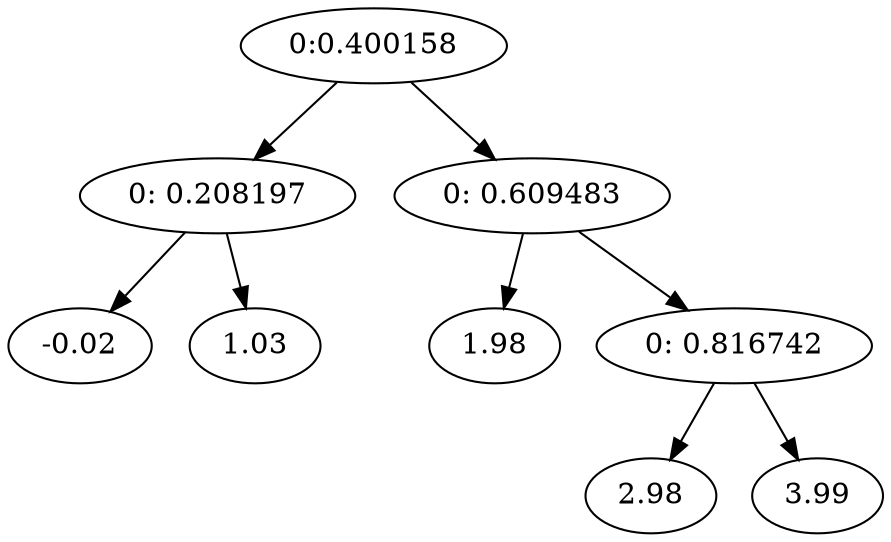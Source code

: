 digraph decision_tree {
    "0465a3ab-8e9c-4db9-8a3c-0017f98ff7d0" [label="0:0.400158"];
    "24890fae-191d-444d-8d99-740b9c2e1a97" [label="0: 0.208197"];
    "a169672e-7fb9-46c0-a897-2904466e0196" [label="-0.02"];
    "65bf32c3-e4cc-4790-bb16-035bd5f9780f" [label="1.03"];
    "a8770651-ada8-4d0d-b0f1-fb5baa06382f" [label="0: 0.609483"];
    "dcfcbc2c-2ba3-4431-ab79-3d5b4e51d5d8" [label="1.98"];
    "805a8063-3143-4776-84bd-bbc95819efae" [label="0: 0.816742"];
    "dfea420d-1e8a-4b42-9482-4933472e78e0" [label="2.98"];
    "9327957a-66b3-4316-aae1-886194360b48" [label="3.99"];
    "0465a3ab-8e9c-4db9-8a3c-0017f98ff7d0" -> "24890fae-191d-444d-8d99-740b9c2e1a97";
    "24890fae-191d-444d-8d99-740b9c2e1a97" -> "a169672e-7fb9-46c0-a897-2904466e0196";
    "24890fae-191d-444d-8d99-740b9c2e1a97" -> "65bf32c3-e4cc-4790-bb16-035bd5f9780f";
    "0465a3ab-8e9c-4db9-8a3c-0017f98ff7d0" -> "a8770651-ada8-4d0d-b0f1-fb5baa06382f";
    "a8770651-ada8-4d0d-b0f1-fb5baa06382f" -> "dcfcbc2c-2ba3-4431-ab79-3d5b4e51d5d8";
    "a8770651-ada8-4d0d-b0f1-fb5baa06382f" -> "805a8063-3143-4776-84bd-bbc95819efae";
    "805a8063-3143-4776-84bd-bbc95819efae" -> "dfea420d-1e8a-4b42-9482-4933472e78e0";
    "805a8063-3143-4776-84bd-bbc95819efae" -> "9327957a-66b3-4316-aae1-886194360b48";
}